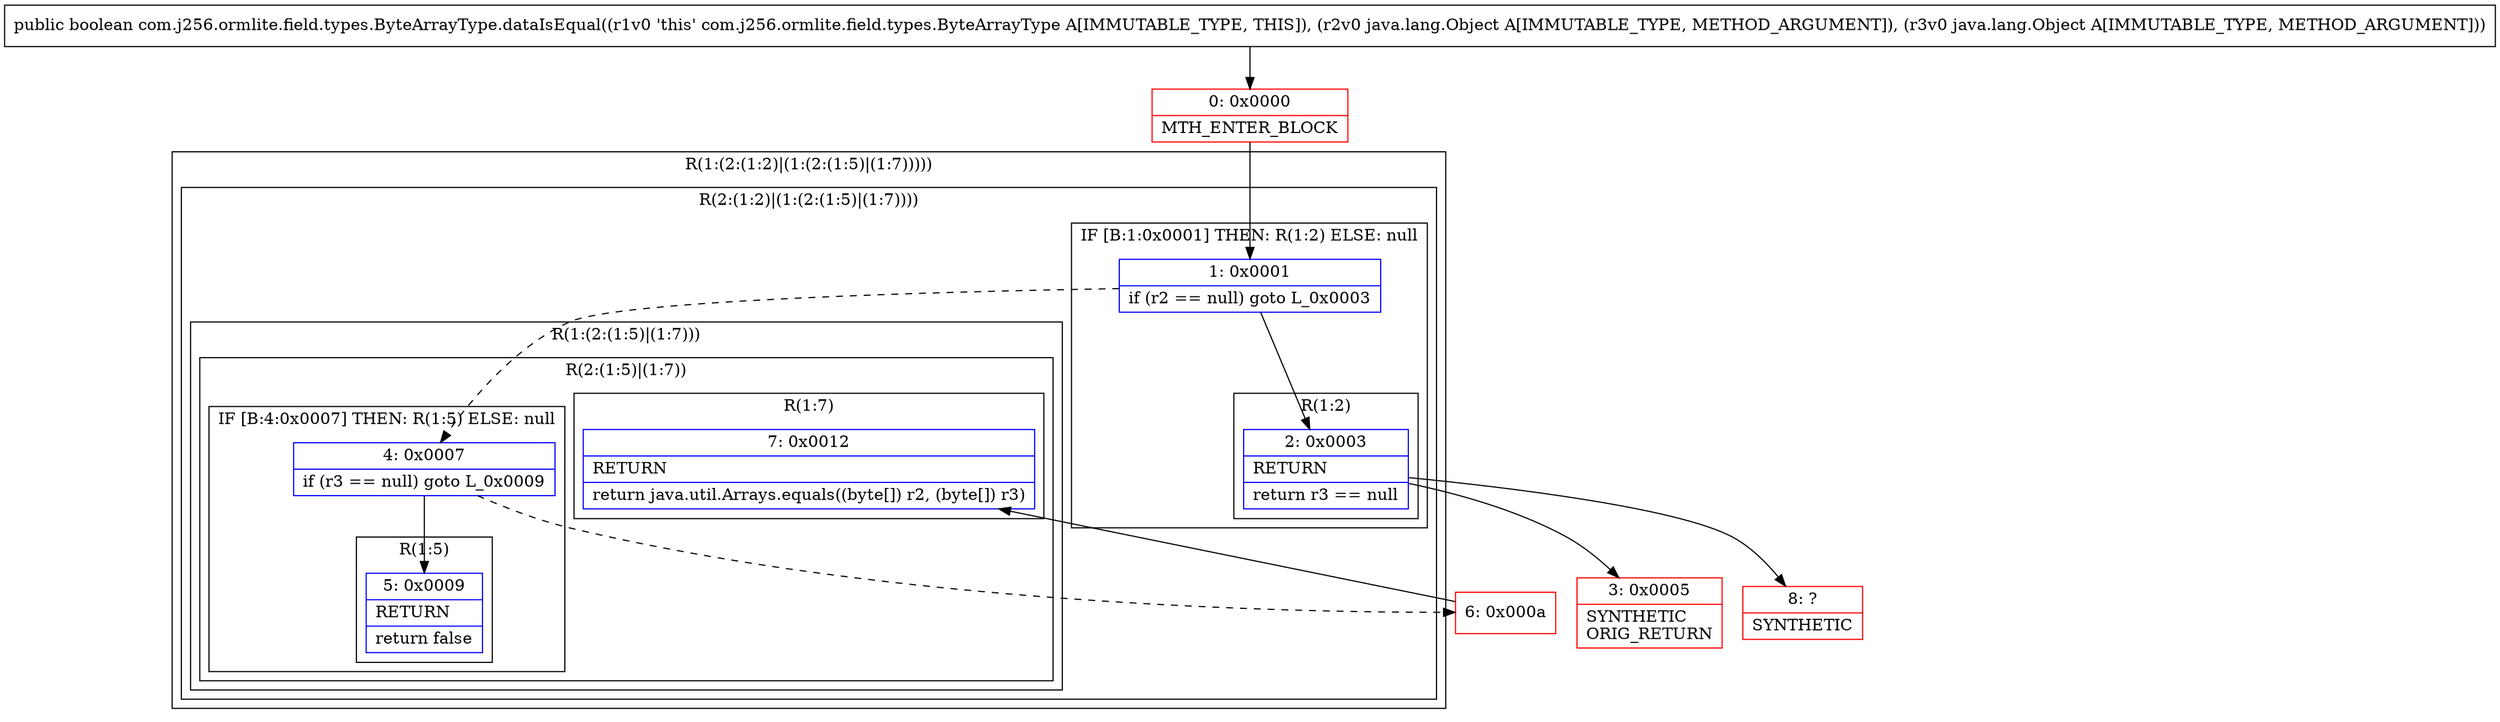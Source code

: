 digraph "CFG forcom.j256.ormlite.field.types.ByteArrayType.dataIsEqual(Ljava\/lang\/Object;Ljava\/lang\/Object;)Z" {
subgraph cluster_Region_877357435 {
label = "R(1:(2:(1:2)|(1:(2:(1:5)|(1:7)))))";
node [shape=record,color=blue];
subgraph cluster_Region_1922015898 {
label = "R(2:(1:2)|(1:(2:(1:5)|(1:7))))";
node [shape=record,color=blue];
subgraph cluster_IfRegion_1424191415 {
label = "IF [B:1:0x0001] THEN: R(1:2) ELSE: null";
node [shape=record,color=blue];
Node_1 [shape=record,label="{1\:\ 0x0001|if (r2 == null) goto L_0x0003\l}"];
subgraph cluster_Region_2058501465 {
label = "R(1:2)";
node [shape=record,color=blue];
Node_2 [shape=record,label="{2\:\ 0x0003|RETURN\l|return r3 == null\l}"];
}
}
subgraph cluster_Region_358450117 {
label = "R(1:(2:(1:5)|(1:7)))";
node [shape=record,color=blue];
subgraph cluster_Region_449411206 {
label = "R(2:(1:5)|(1:7))";
node [shape=record,color=blue];
subgraph cluster_IfRegion_1427645119 {
label = "IF [B:4:0x0007] THEN: R(1:5) ELSE: null";
node [shape=record,color=blue];
Node_4 [shape=record,label="{4\:\ 0x0007|if (r3 == null) goto L_0x0009\l}"];
subgraph cluster_Region_1051432368 {
label = "R(1:5)";
node [shape=record,color=blue];
Node_5 [shape=record,label="{5\:\ 0x0009|RETURN\l|return false\l}"];
}
}
subgraph cluster_Region_1200716299 {
label = "R(1:7)";
node [shape=record,color=blue];
Node_7 [shape=record,label="{7\:\ 0x0012|RETURN\l|return java.util.Arrays.equals((byte[]) r2, (byte[]) r3)\l}"];
}
}
}
}
}
Node_0 [shape=record,color=red,label="{0\:\ 0x0000|MTH_ENTER_BLOCK\l}"];
Node_3 [shape=record,color=red,label="{3\:\ 0x0005|SYNTHETIC\lORIG_RETURN\l}"];
Node_6 [shape=record,color=red,label="{6\:\ 0x000a}"];
Node_8 [shape=record,color=red,label="{8\:\ ?|SYNTHETIC\l}"];
MethodNode[shape=record,label="{public boolean com.j256.ormlite.field.types.ByteArrayType.dataIsEqual((r1v0 'this' com.j256.ormlite.field.types.ByteArrayType A[IMMUTABLE_TYPE, THIS]), (r2v0 java.lang.Object A[IMMUTABLE_TYPE, METHOD_ARGUMENT]), (r3v0 java.lang.Object A[IMMUTABLE_TYPE, METHOD_ARGUMENT])) }"];
MethodNode -> Node_0;
Node_1 -> Node_2;
Node_1 -> Node_4[style=dashed];
Node_2 -> Node_3;
Node_2 -> Node_8;
Node_4 -> Node_5;
Node_4 -> Node_6[style=dashed];
Node_0 -> Node_1;
Node_6 -> Node_7;
}

